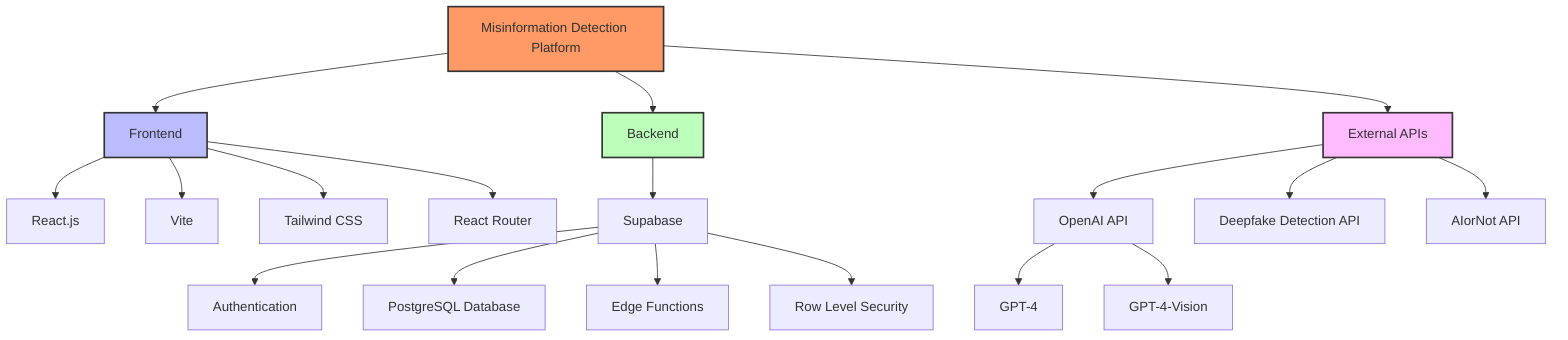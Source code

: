 graph TD
    A[Misinformation Detection Platform] --> B[Frontend]
    A --> C[Backend]
    A --> D[External APIs]
    
    B --> B1[React.js]
    B --> B2[Vite]
    B --> B3[Tailwind CSS]
    B --> B4[React Router]
    
    C --> C1[Supabase]
    C1 --> C1a[Authentication]
    C1 --> C1b[PostgreSQL Database]
    C1 --> C1c[Edge Functions]
    C1 --> C1d[Row Level Security]
    
    D --> D1[OpenAI API]
    D1 --> D1a[GPT-4]
    D1 --> D1b[GPT-4-Vision]
    
    D --> D2[Deepfake Detection API]
    D --> D3[AIorNot API]
    
    style A fill:#f96,stroke:#333,stroke-width:2px
    style B fill:#bbf,stroke:#333,stroke-width:2px
    style C fill:#bfb,stroke:#333,stroke-width:2px
    style D fill:#fbf,stroke:#333,stroke-width:2px